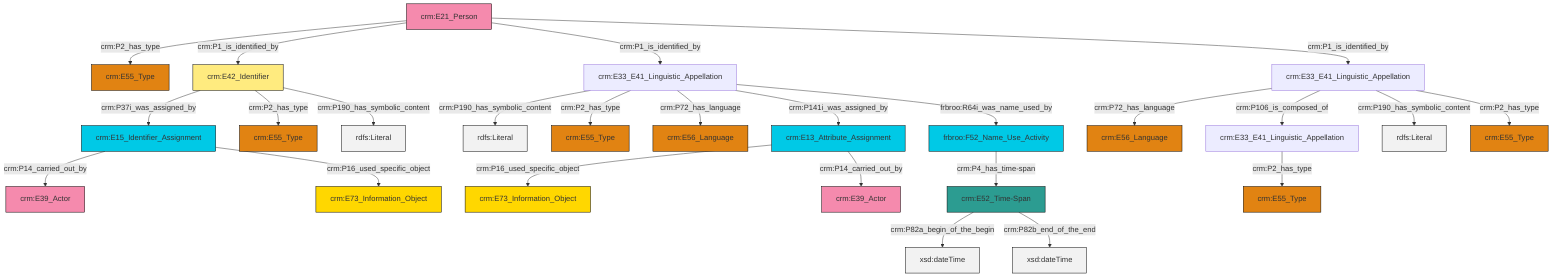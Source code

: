 graph TD
classDef Literal fill:#f2f2f2,stroke:#000000;
classDef CRM_Entity fill:#FFFFFF,stroke:#000000;
classDef Temporal_Entity fill:#00C9E6, stroke:#000000;
classDef Type fill:#E18312, stroke:#000000;
classDef Time-Span fill:#2C9C91, stroke:#000000;
classDef Appellation fill:#FFEB7F, stroke:#000000;
classDef Place fill:#008836, stroke:#000000;
classDef Persistent_Item fill:#B266B2, stroke:#000000;
classDef Conceptual_Object fill:#FFD700, stroke:#000000;
classDef Physical_Thing fill:#D2B48C, stroke:#000000;
classDef Actor fill:#f58aad, stroke:#000000;
classDef PC_Classes fill:#4ce600, stroke:#000000;
classDef Multi fill:#cccccc,stroke:#000000;

0["crm:E33_E41_Linguistic_Appellation"]:::Default -->|crm:P72_has_language| 1["crm:E56_Language"]:::Type
2["crm:E21_Person"]:::Actor -->|crm:P2_has_type| 3["crm:E55_Type"]:::Type
4["crm:E15_Identifier_Assignment"]:::Temporal_Entity -->|crm:P14_carried_out_by| 5["crm:E39_Actor"]:::Actor
0["crm:E33_E41_Linguistic_Appellation"]:::Default -->|crm:P106_is_composed_of| 10["crm:E33_E41_Linguistic_Appellation"]:::Default
12["crm:E13_Attribute_Assignment"]:::Temporal_Entity -->|crm:P16_used_specific_object| 13["crm:E73_Information_Object"]:::Conceptual_Object
2["crm:E21_Person"]:::Actor -->|crm:P1_is_identified_by| 15["crm:E42_Identifier"]:::Appellation
4["crm:E15_Identifier_Assignment"]:::Temporal_Entity -->|crm:P16_used_specific_object| 22["crm:E73_Information_Object"]:::Conceptual_Object
24["crm:E33_E41_Linguistic_Appellation"]:::Default -->|crm:P190_has_symbolic_content| 25[rdfs:Literal]:::Literal
24["crm:E33_E41_Linguistic_Appellation"]:::Default -->|crm:P2_has_type| 16["crm:E55_Type"]:::Type
2["crm:E21_Person"]:::Actor -->|crm:P1_is_identified_by| 24["crm:E33_E41_Linguistic_Appellation"]:::Default
2["crm:E21_Person"]:::Actor -->|crm:P1_is_identified_by| 0["crm:E33_E41_Linguistic_Appellation"]:::Default
0["crm:E33_E41_Linguistic_Appellation"]:::Default -->|crm:P190_has_symbolic_content| 29[rdfs:Literal]:::Literal
15["crm:E42_Identifier"]:::Appellation -->|crm:P37i_was_assigned_by| 4["crm:E15_Identifier_Assignment"]:::Temporal_Entity
0["crm:E33_E41_Linguistic_Appellation"]:::Default -->|crm:P2_has_type| 6["crm:E55_Type"]:::Type
12["crm:E13_Attribute_Assignment"]:::Temporal_Entity -->|crm:P14_carried_out_by| 20["crm:E39_Actor"]:::Actor
24["crm:E33_E41_Linguistic_Appellation"]:::Default -->|crm:P72_has_language| 36["crm:E56_Language"]:::Type
15["crm:E42_Identifier"]:::Appellation -->|crm:P2_has_type| 8["crm:E55_Type"]:::Type
15["crm:E42_Identifier"]:::Appellation -->|crm:P190_has_symbolic_content| 40[rdfs:Literal]:::Literal
26["frbroo:F52_Name_Use_Activity"]:::Temporal_Entity -->|crm:P4_has_time-span| 41["crm:E52_Time-Span"]:::Time-Span
10["crm:E33_E41_Linguistic_Appellation"]:::Default -->|crm:P2_has_type| 18["crm:E55_Type"]:::Type
24["crm:E33_E41_Linguistic_Appellation"]:::Default -->|crm:P141i_was_assigned_by| 12["crm:E13_Attribute_Assignment"]:::Temporal_Entity
41["crm:E52_Time-Span"]:::Time-Span -->|crm:P82a_begin_of_the_begin| 43[xsd:dateTime]:::Literal
41["crm:E52_Time-Span"]:::Time-Span -->|crm:P82b_end_of_the_end| 45[xsd:dateTime]:::Literal
24["crm:E33_E41_Linguistic_Appellation"]:::Default -->|frbroo:R64i_was_name_used_by| 26["frbroo:F52_Name_Use_Activity"]:::Temporal_Entity